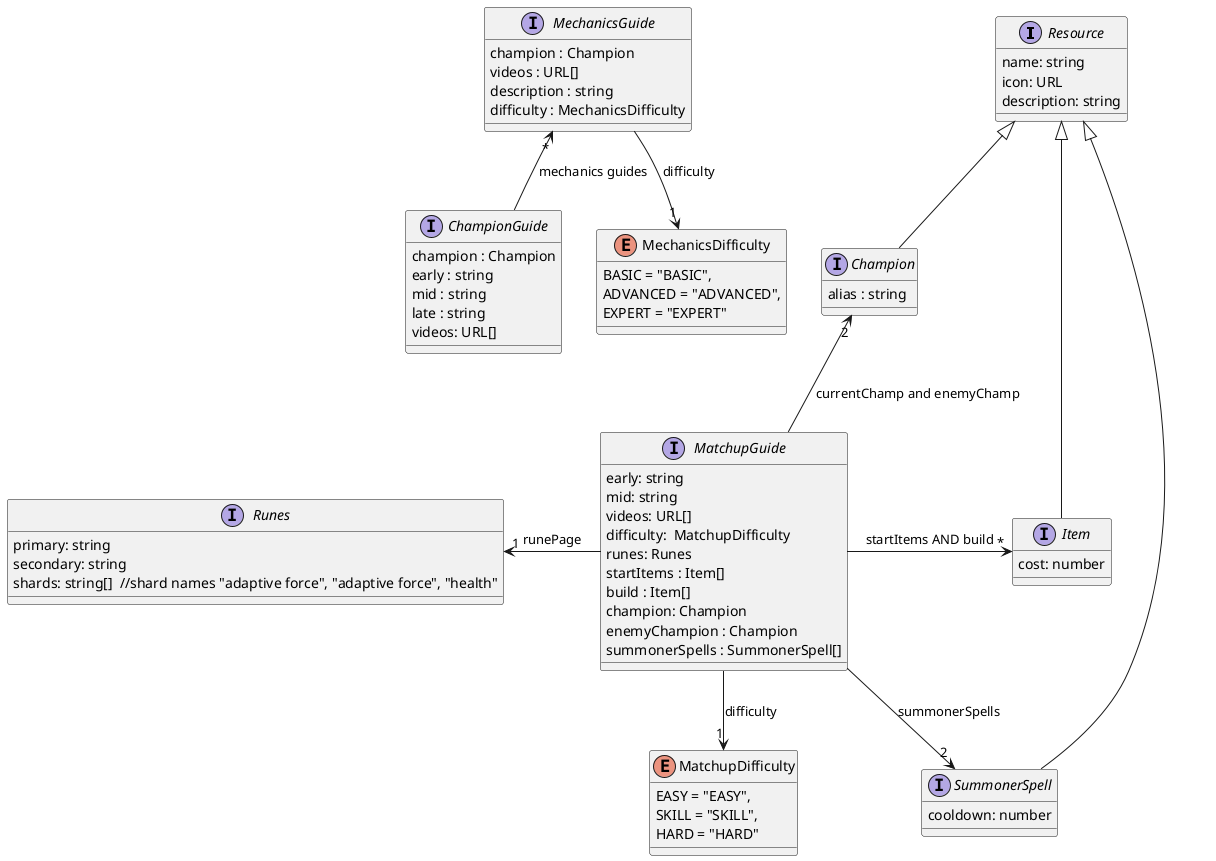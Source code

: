 @startuml LL Abdul website

interface Resource {
    name: string
    icon: URL
    description: string
}

interface Champion extends Resource {
    alias : string
}

interface MatchupGuide {
    early: string
    mid: string
    videos: URL[]
    difficulty:  MatchupDifficulty
    runes: Runes
    startItems : Item[]
    build : Item[]
    champion: Champion
    enemyChampion : Champion
    summonerSpells : SummonerSpell[]
}

MatchupGuide -up-> "2" Champion: currentChamp and enemyChamp
MatchupGuide -> "*" Item: startItems AND build
MatchupGuide -down-> "2" SummonerSpell: summonerSpells
MatchupGuide -left-> "1" Runes: runePage
MatchupGuide -down-> "1" MatchupDifficulty: difficulty

interface Runes {
    primary: string
    secondary: string
    shards: string[]  //shard names "adaptive force", "adaptive force", "health"
}

interface SummonerSpell extends Resource {
    cooldown: number
} 

interface Item extends Resource {
    cost: number
}

enum MatchupDifficulty {
    EASY = "EASY",
    SKILL = "SKILL",
    HARD = "HARD"
}

interface ChampionGuide{
    champion : Champion
    early : string
    mid : string
    late : string
    videos: URL[]
}

enum MechanicsDifficulty {
    BASIC = "BASIC",
    ADVANCED = "ADVANCED",
    EXPERT = "EXPERT"
}

interface MechanicsGuide{
    champion : Champion
    videos : URL[]
    description : string
    difficulty : MechanicsDifficulty
}

ChampionGuide -up-> "*" MechanicsGuide: mechanics guides
MechanicsGuide -down-> "1" MechanicsDifficulty: difficulty



